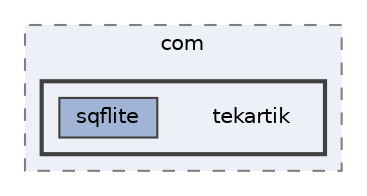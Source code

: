 digraph "build/sqflite/generated/source/buildConfig/debug/com/tekartik"
{
 // LATEX_PDF_SIZE
  bgcolor="transparent";
  edge [fontname=Helvetica,fontsize=10,labelfontname=Helvetica,labelfontsize=10];
  node [fontname=Helvetica,fontsize=10,shape=box,height=0.2,width=0.4];
  compound=true
  subgraph clusterdir_8b88f67c44b0ca67c988720992a59df9 {
    graph [ bgcolor="#edf0f7", pencolor="grey50", label="com", fontname=Helvetica,fontsize=10 style="filled,dashed", URL="dir_8b88f67c44b0ca67c988720992a59df9.html",tooltip=""]
  subgraph clusterdir_39012fa3704aef22eaffffa1ed447c87 {
    graph [ bgcolor="#edf0f7", pencolor="grey25", label="", fontname=Helvetica,fontsize=10 style="filled,bold", URL="dir_39012fa3704aef22eaffffa1ed447c87.html",tooltip=""]
    dir_39012fa3704aef22eaffffa1ed447c87 [shape=plaintext, label="tekartik"];
  dir_f7c0a10e9007ca79764f7077a8af1940 [label="sqflite", fillcolor="#a2b4d6", color="grey25", style="filled", URL="dir_f7c0a10e9007ca79764f7077a8af1940.html",tooltip=""];
  }
  }
}
